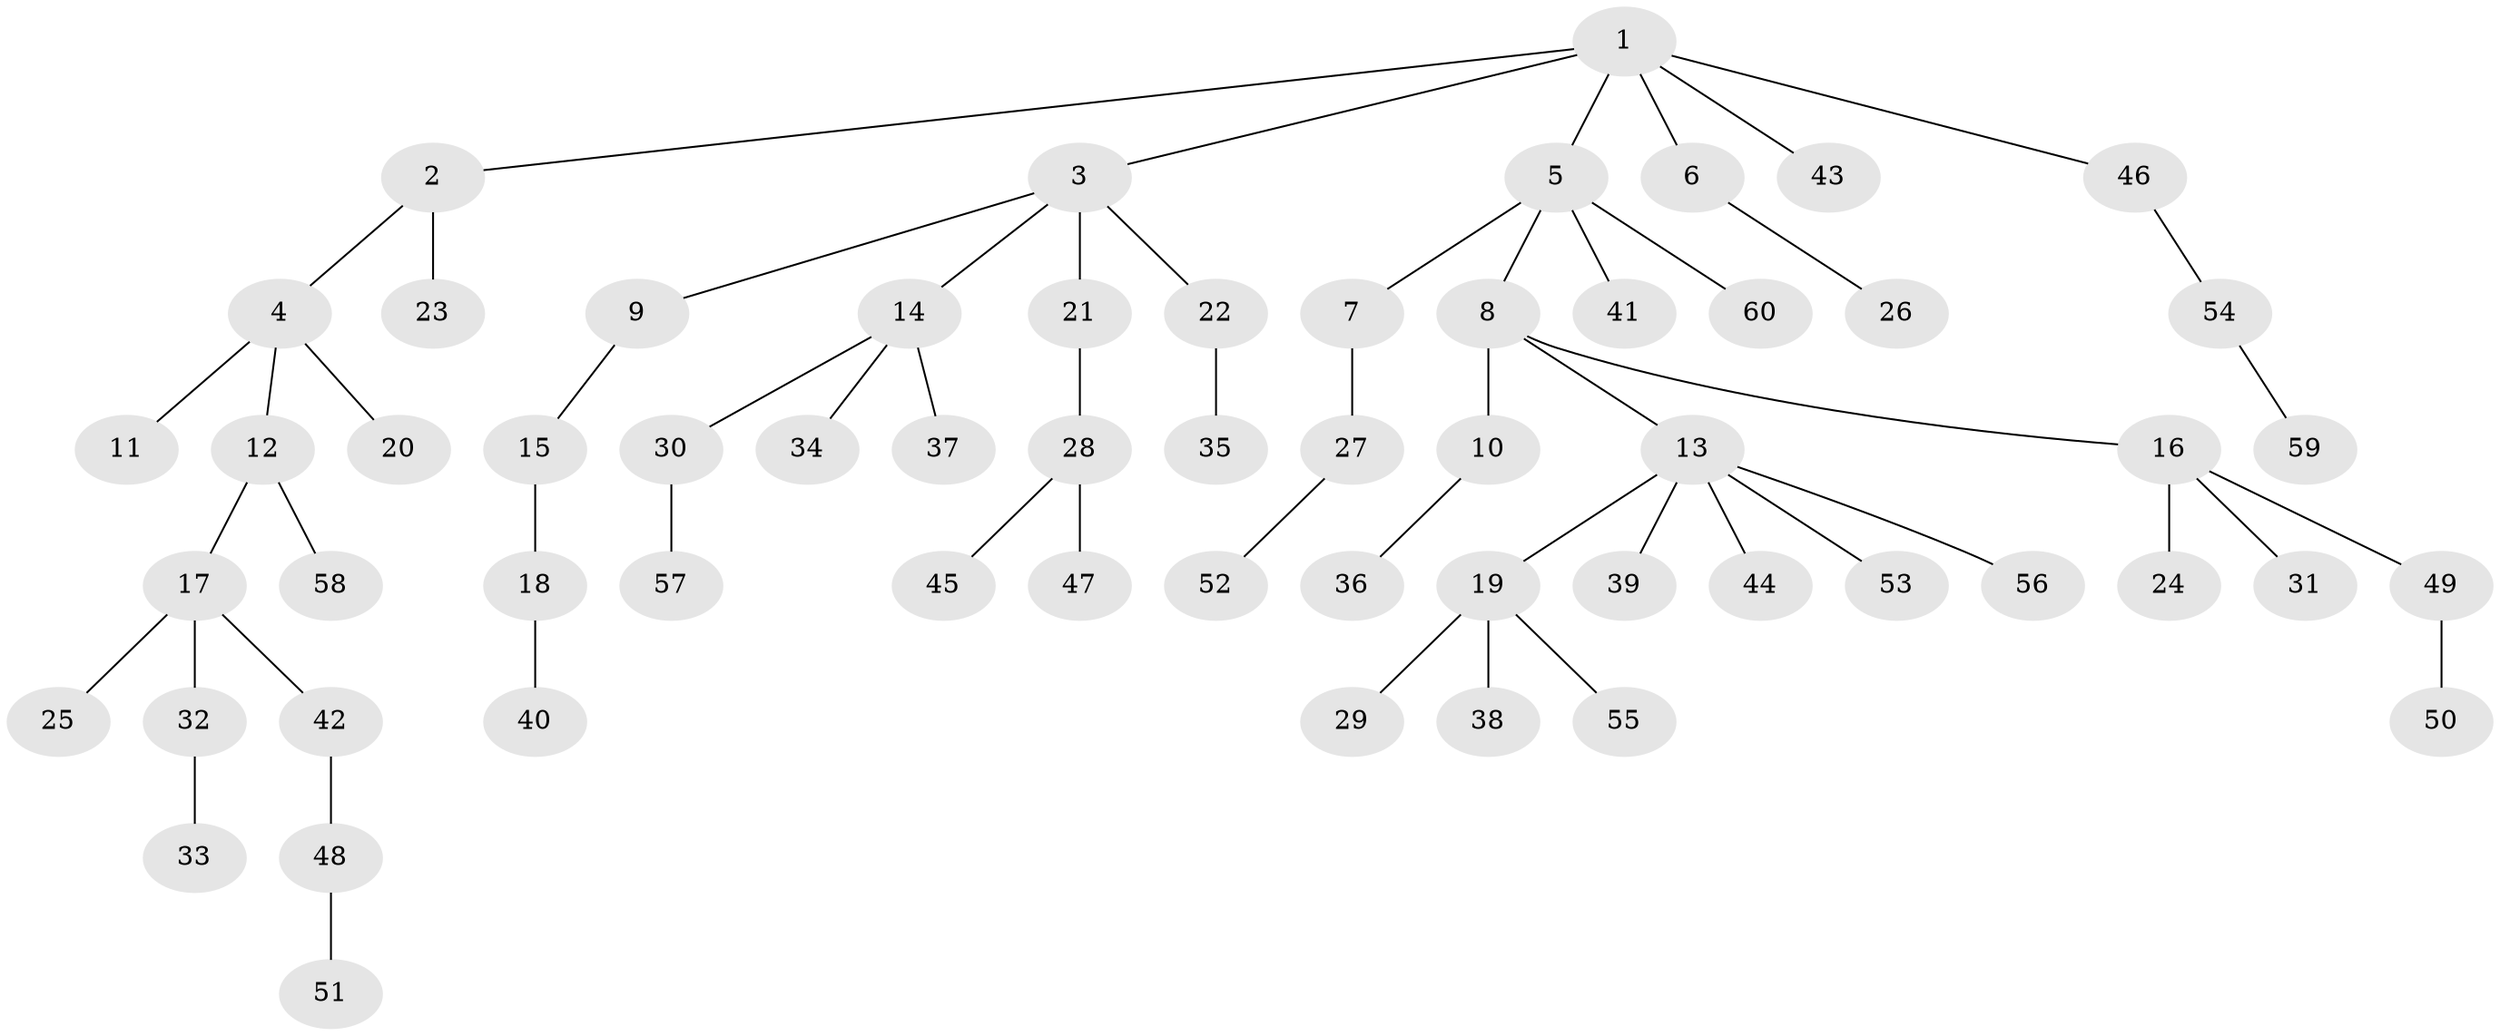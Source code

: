 // coarse degree distribution, {14: 0.05555555555555555, 3: 0.05555555555555555, 1: 0.8333333333333334, 2: 0.05555555555555555}
// Generated by graph-tools (version 1.1) at 2025/19/03/04/25 18:19:08]
// undirected, 60 vertices, 59 edges
graph export_dot {
graph [start="1"]
  node [color=gray90,style=filled];
  1;
  2;
  3;
  4;
  5;
  6;
  7;
  8;
  9;
  10;
  11;
  12;
  13;
  14;
  15;
  16;
  17;
  18;
  19;
  20;
  21;
  22;
  23;
  24;
  25;
  26;
  27;
  28;
  29;
  30;
  31;
  32;
  33;
  34;
  35;
  36;
  37;
  38;
  39;
  40;
  41;
  42;
  43;
  44;
  45;
  46;
  47;
  48;
  49;
  50;
  51;
  52;
  53;
  54;
  55;
  56;
  57;
  58;
  59;
  60;
  1 -- 2;
  1 -- 3;
  1 -- 5;
  1 -- 6;
  1 -- 43;
  1 -- 46;
  2 -- 4;
  2 -- 23;
  3 -- 9;
  3 -- 14;
  3 -- 21;
  3 -- 22;
  4 -- 11;
  4 -- 12;
  4 -- 20;
  5 -- 7;
  5 -- 8;
  5 -- 41;
  5 -- 60;
  6 -- 26;
  7 -- 27;
  8 -- 10;
  8 -- 13;
  8 -- 16;
  9 -- 15;
  10 -- 36;
  12 -- 17;
  12 -- 58;
  13 -- 19;
  13 -- 39;
  13 -- 44;
  13 -- 53;
  13 -- 56;
  14 -- 30;
  14 -- 34;
  14 -- 37;
  15 -- 18;
  16 -- 24;
  16 -- 31;
  16 -- 49;
  17 -- 25;
  17 -- 32;
  17 -- 42;
  18 -- 40;
  19 -- 29;
  19 -- 38;
  19 -- 55;
  21 -- 28;
  22 -- 35;
  27 -- 52;
  28 -- 45;
  28 -- 47;
  30 -- 57;
  32 -- 33;
  42 -- 48;
  46 -- 54;
  48 -- 51;
  49 -- 50;
  54 -- 59;
}
